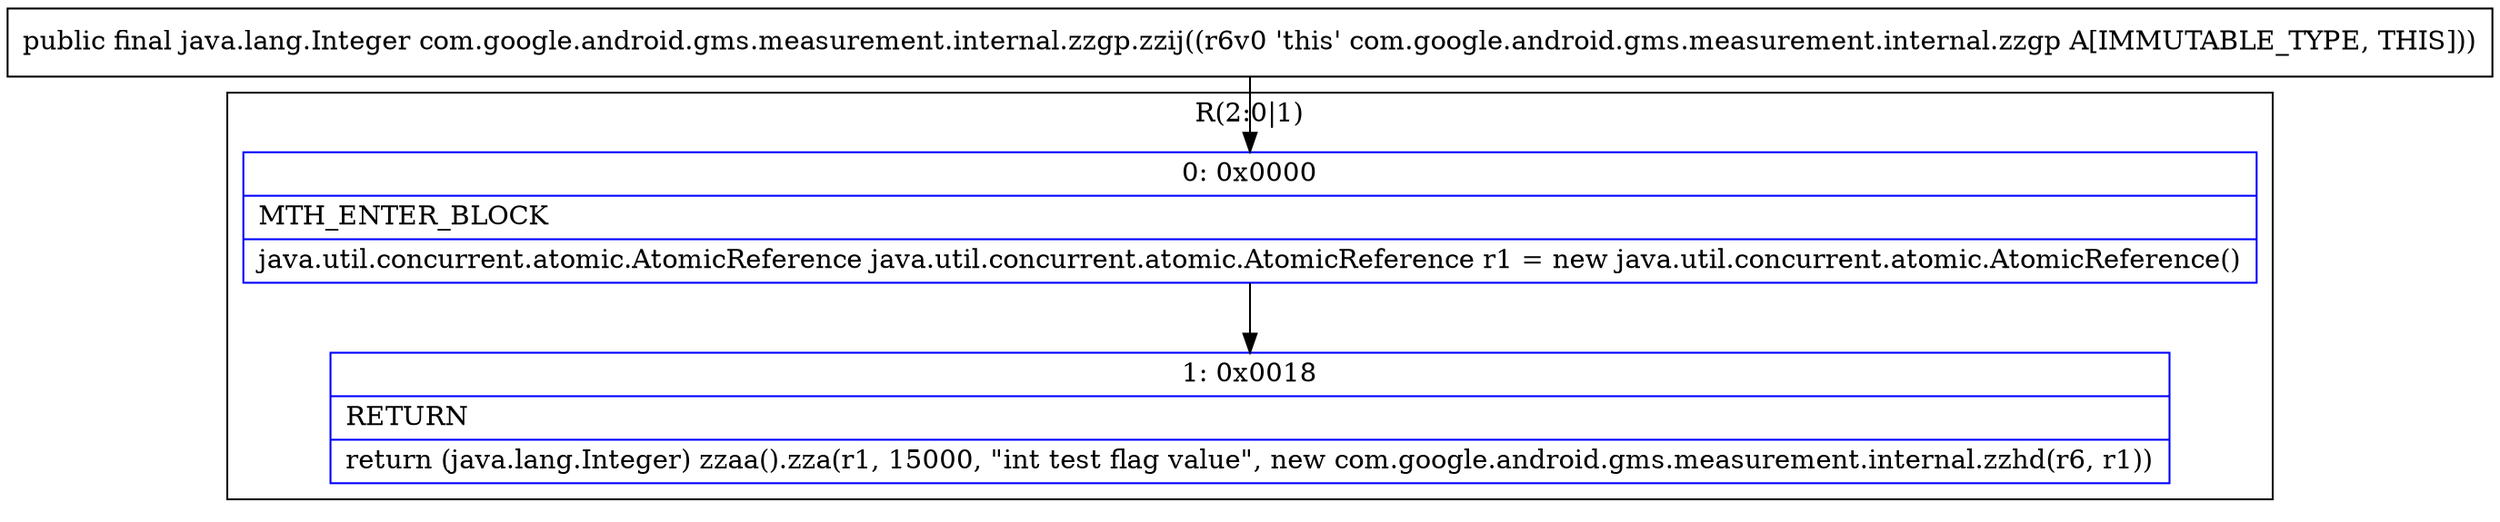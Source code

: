 digraph "CFG forcom.google.android.gms.measurement.internal.zzgp.zzij()Ljava\/lang\/Integer;" {
subgraph cluster_Region_1657776276 {
label = "R(2:0|1)";
node [shape=record,color=blue];
Node_0 [shape=record,label="{0\:\ 0x0000|MTH_ENTER_BLOCK\l|java.util.concurrent.atomic.AtomicReference java.util.concurrent.atomic.AtomicReference r1 = new java.util.concurrent.atomic.AtomicReference()\l}"];
Node_1 [shape=record,label="{1\:\ 0x0018|RETURN\l|return (java.lang.Integer) zzaa().zza(r1, 15000, \"int test flag value\", new com.google.android.gms.measurement.internal.zzhd(r6, r1))\l}"];
}
MethodNode[shape=record,label="{public final java.lang.Integer com.google.android.gms.measurement.internal.zzgp.zzij((r6v0 'this' com.google.android.gms.measurement.internal.zzgp A[IMMUTABLE_TYPE, THIS])) }"];
MethodNode -> Node_0;
Node_0 -> Node_1;
}

